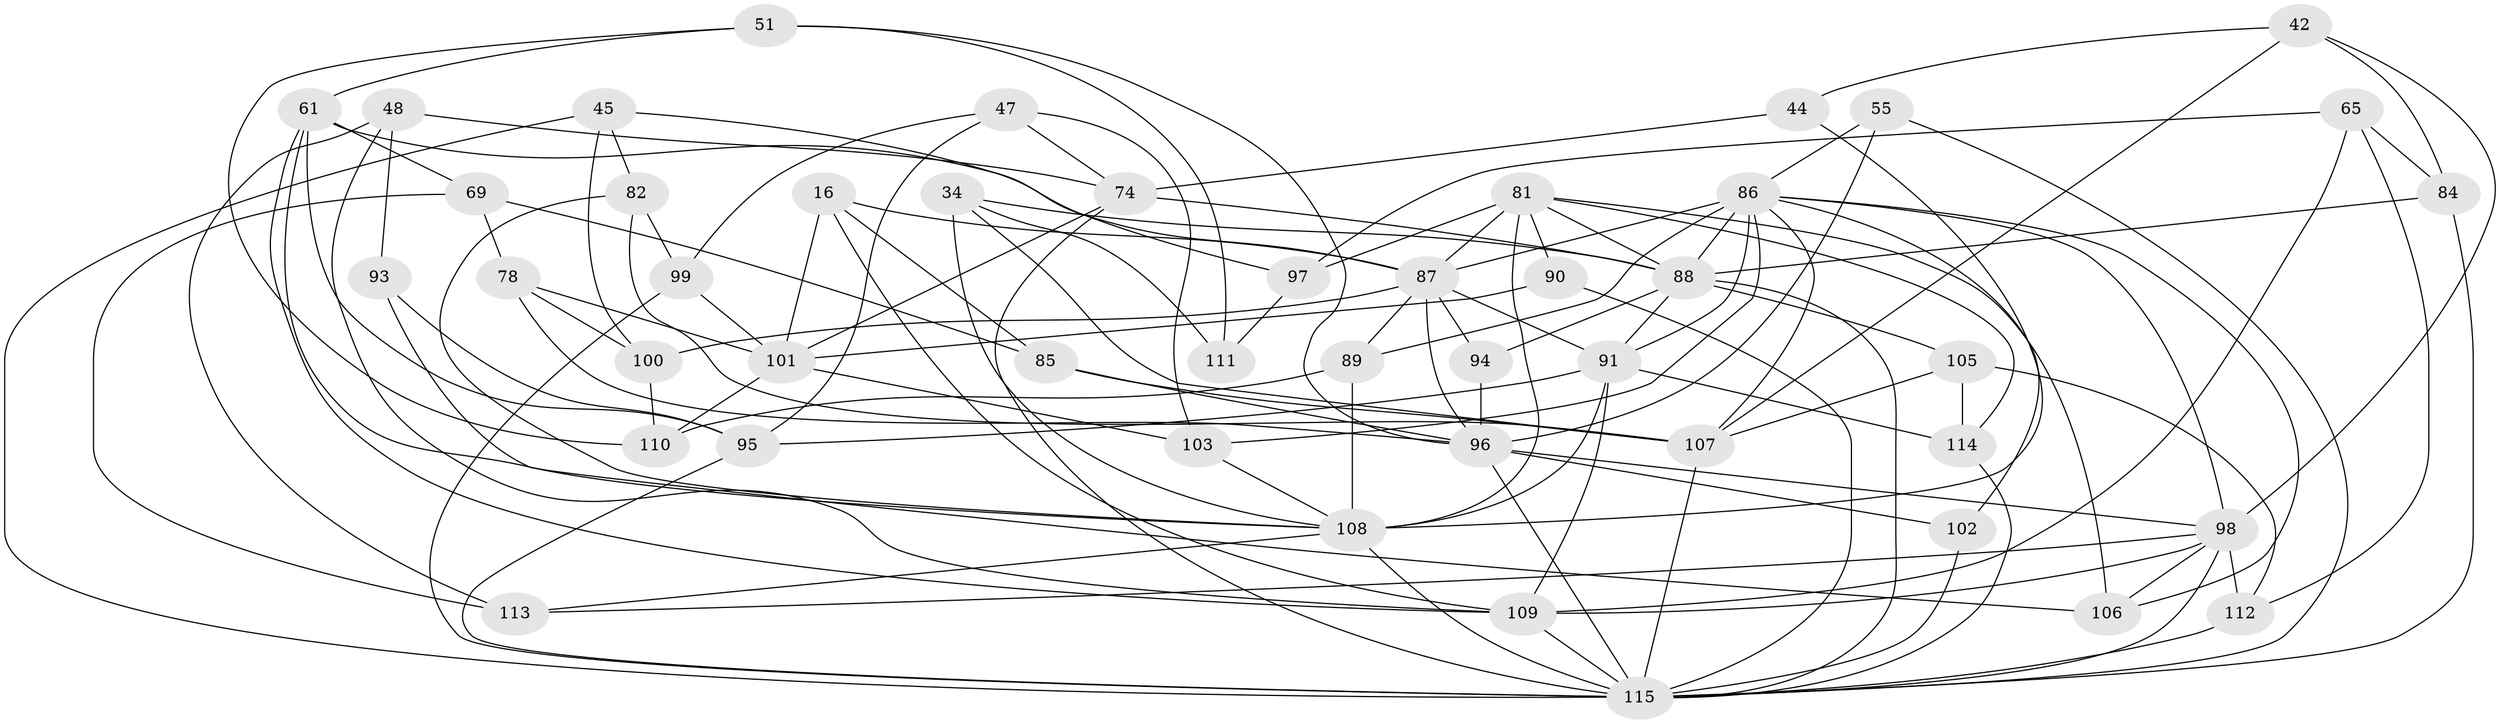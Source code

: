 // original degree distribution, {4: 1.0}
// Generated by graph-tools (version 1.1) at 2025/03/03/04/25 22:03:41]
// undirected, 46 vertices, 120 edges
graph export_dot {
graph [start="1"]
  node [color=gray90,style=filled];
  16 [super="+5"];
  34 [super="+29"];
  42 [super="+1"];
  44;
  45;
  47;
  48 [super="+12"];
  51;
  55 [super="+46"];
  61 [super="+31"];
  65;
  69;
  74 [super="+17+43+35"];
  78;
  81 [super="+11+13"];
  82;
  84;
  85 [super="+38"];
  86 [super="+49+71+56"];
  87 [super="+41+80"];
  88 [super="+10+68+15+72"];
  89 [super="+53"];
  90;
  91 [super="+9+62+19+77+83"];
  93;
  94;
  95 [super="+79"];
  96 [super="+7+50+75"];
  97;
  98 [super="+58"];
  99;
  100;
  101 [super="+26"];
  102;
  103 [super="+73"];
  105;
  106;
  107 [super="+20+70"];
  108 [super="+64+67"];
  109 [super="+66+60"];
  110;
  111;
  112 [super="+63"];
  113;
  114;
  115 [super="+27+92+76+104"];
  16 -- 87;
  16 -- 109 [weight=2];
  16 -- 85 [weight=2];
  16 -- 101;
  34 -- 111 [weight=2];
  34 -- 88;
  34 -- 107;
  34 -- 108 [weight=2];
  42 -- 44 [weight=2];
  42 -- 98 [weight=2];
  42 -- 84;
  42 -- 107;
  44 -- 74;
  44 -- 108;
  45 -- 82;
  45 -- 100;
  45 -- 97;
  45 -- 115;
  47 -- 95;
  47 -- 99;
  47 -- 74;
  47 -- 103;
  48 -- 93 [weight=2];
  48 -- 113;
  48 -- 74 [weight=2];
  48 -- 109;
  51 -- 110;
  51 -- 61;
  51 -- 111;
  51 -- 96;
  55 -- 96 [weight=3];
  55 -- 86 [weight=2];
  55 -- 115;
  61 -- 69;
  61 -- 109;
  61 -- 95;
  61 -- 108;
  61 -- 87;
  65 -- 112;
  65 -- 84;
  65 -- 97;
  65 -- 109;
  69 -- 113;
  69 -- 78;
  69 -- 85;
  74 -- 88 [weight=2];
  74 -- 101;
  74 -- 115 [weight=3];
  78 -- 100;
  78 -- 101;
  78 -- 96;
  81 -- 114;
  81 -- 90;
  81 -- 97;
  81 -- 106;
  81 -- 88;
  81 -- 108;
  81 -- 87 [weight=2];
  82 -- 99;
  82 -- 107;
  82 -- 108;
  84 -- 88;
  84 -- 115;
  85 -- 96 [weight=2];
  85 -- 107;
  86 -- 88 [weight=3];
  86 -- 106;
  86 -- 91 [weight=4];
  86 -- 102;
  86 -- 107;
  86 -- 98;
  86 -- 103;
  86 -- 89;
  86 -- 87;
  87 -- 96 [weight=2];
  87 -- 91 [weight=2];
  87 -- 89;
  87 -- 94;
  87 -- 100;
  88 -- 105;
  88 -- 94;
  88 -- 91;
  88 -- 115;
  89 -- 108 [weight=3];
  89 -- 110;
  90 -- 101;
  90 -- 115 [weight=2];
  91 -- 108 [weight=3];
  91 -- 95 [weight=2];
  91 -- 114;
  91 -- 109 [weight=3];
  93 -- 106;
  93 -- 95;
  94 -- 96 [weight=2];
  95 -- 115;
  96 -- 102 [weight=2];
  96 -- 98;
  96 -- 115 [weight=2];
  97 -- 111;
  98 -- 113;
  98 -- 112 [weight=2];
  98 -- 106;
  98 -- 109;
  98 -- 115;
  99 -- 115;
  99 -- 101;
  100 -- 110;
  101 -- 103 [weight=2];
  101 -- 110;
  102 -- 115;
  103 -- 108 [weight=2];
  105 -- 114;
  105 -- 112;
  105 -- 107;
  107 -- 115 [weight=2];
  108 -- 115 [weight=3];
  108 -- 113;
  109 -- 115;
  112 -- 115 [weight=2];
  114 -- 115;
}
